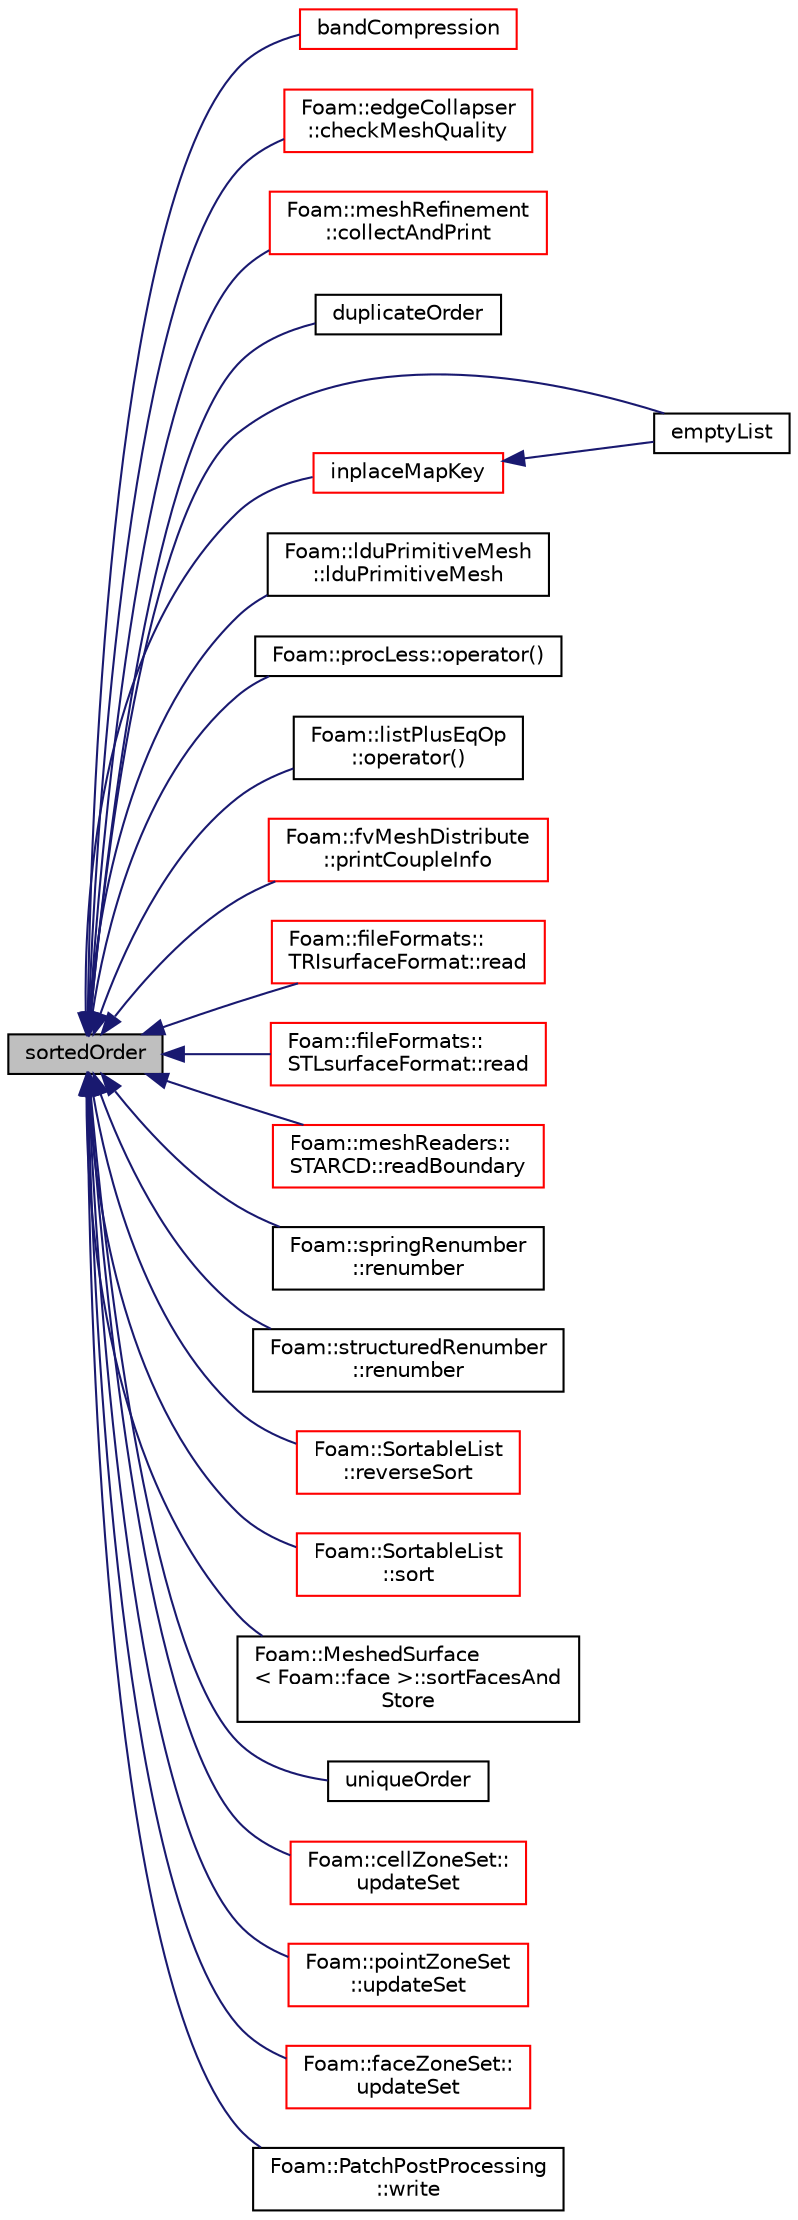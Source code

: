 digraph "sortedOrder"
{
  bgcolor="transparent";
  edge [fontname="Helvetica",fontsize="10",labelfontname="Helvetica",labelfontsize="10"];
  node [fontname="Helvetica",fontsize="10",shape=record];
  rankdir="LR";
  Node12894 [label="sortedOrder",height=0.2,width=0.4,color="black", fillcolor="grey75", style="filled", fontcolor="black"];
  Node12894 -> Node12895 [dir="back",color="midnightblue",fontsize="10",style="solid",fontname="Helvetica"];
  Node12895 [label="bandCompression",height=0.2,width=0.4,color="red",URL="$a21851.html#a60bfbd643d5b046c94fbaa71e5884846",tooltip="Renumbers the addressing to reduce the band of the matrix. "];
  Node12894 -> Node12898 [dir="back",color="midnightblue",fontsize="10",style="solid",fontname="Helvetica"];
  Node12898 [label="Foam::edgeCollapser\l::checkMeshQuality",height=0.2,width=0.4,color="red",URL="$a22401.html#a05c592dbdbe3fcc0728c2595750b5982",tooltip="Check mesh and mark points on faces in error. "];
  Node12894 -> Node12902 [dir="back",color="midnightblue",fontsize="10",style="solid",fontname="Helvetica"];
  Node12902 [label="Foam::meshRefinement\l::collectAndPrint",height=0.2,width=0.4,color="red",URL="$a25857.html#a160e7d4c318203845141f007b0a9aff6",tooltip="Print list according to (collected and) sorted coordinate. "];
  Node12894 -> Node12923 [dir="back",color="midnightblue",fontsize="10",style="solid",fontname="Helvetica"];
  Node12923 [label="duplicateOrder",height=0.2,width=0.4,color="black",URL="$a21851.html#a67c068bca7f99657a1b88fe5d860bb52"];
  Node12894 -> Node12924 [dir="back",color="midnightblue",fontsize="10",style="solid",fontname="Helvetica"];
  Node12924 [label="emptyList",height=0.2,width=0.4,color="black",URL="$a21851.html#aac3dd6ff6f51f3841ba88a3adb29e073",tooltip="Return reference to zero-sized list. Compare to List::null() which returns. "];
  Node12894 -> Node12925 [dir="back",color="midnightblue",fontsize="10",style="solid",fontname="Helvetica"];
  Node12925 [label="inplaceMapKey",height=0.2,width=0.4,color="red",URL="$a21851.html#a3e2f2c878960555a295056322ec7948d",tooltip="Recreate with mapped keys. Do not map elements with negative key. "];
  Node12925 -> Node12924 [dir="back",color="midnightblue",fontsize="10",style="solid",fontname="Helvetica"];
  Node12894 -> Node12941 [dir="back",color="midnightblue",fontsize="10",style="solid",fontname="Helvetica"];
  Node12941 [label="Foam::lduPrimitiveMesh\l::lduPrimitiveMesh",height=0.2,width=0.4,color="black",URL="$a28285.html#aeae1eb8af27cafdc116980dd48968d19",tooltip="Construct by combining multiple meshes. The meshes come from. "];
  Node12894 -> Node13009 [dir="back",color="midnightblue",fontsize="10",style="solid",fontname="Helvetica"];
  Node13009 [label="Foam::procLess::operator()",height=0.2,width=0.4,color="black",URL="$a28281.html#a49202d8cfd6e19f3d43c028252050ed7"];
  Node12894 -> Node12922 [dir="back",color="midnightblue",fontsize="10",style="solid",fontname="Helvetica"];
  Node12922 [label="Foam::listPlusEqOp\l::operator()",height=0.2,width=0.4,color="black",URL="$a25925.html#a2bca5855a51bffee2f0fe2aacc4aba10"];
  Node12894 -> Node13010 [dir="back",color="midnightblue",fontsize="10",style="solid",fontname="Helvetica"];
  Node13010 [label="Foam::fvMeshDistribute\l::printCoupleInfo",height=0.2,width=0.4,color="red",URL="$a22197.html#a0b2e9e5ba94679bbc5d807ecf02687e2",tooltip="Print some info on coupling data. "];
  Node12894 -> Node13012 [dir="back",color="midnightblue",fontsize="10",style="solid",fontname="Helvetica"];
  Node13012 [label="Foam::fileFormats::\lTRIsurfaceFormat::read",height=0.2,width=0.4,color="red",URL="$a30917.html#a464ebd67acbdff0014d4dae69e3ec4be",tooltip="Read from file. "];
  Node12894 -> Node13015 [dir="back",color="midnightblue",fontsize="10",style="solid",fontname="Helvetica"];
  Node13015 [label="Foam::fileFormats::\lSTLsurfaceFormat::read",height=0.2,width=0.4,color="red",URL="$a30901.html#a464ebd67acbdff0014d4dae69e3ec4be",tooltip="Read from file. "];
  Node12894 -> Node12942 [dir="back",color="midnightblue",fontsize="10",style="solid",fontname="Helvetica"];
  Node12942 [label="Foam::meshReaders::\lSTARCD::readBoundary",height=0.2,width=0.4,color="red",URL="$a22073.html#aaa5ec51e2b805018e53dda083fdaf762",tooltip="Read boundary (cell/face) definitions. "];
  Node12894 -> Node12943 [dir="back",color="midnightblue",fontsize="10",style="solid",fontname="Helvetica"];
  Node12943 [label="Foam::springRenumber\l::renumber",height=0.2,width=0.4,color="black",URL="$a30301.html#a0c124d0687d8a18ac84af7ebee2989af",tooltip="Return the order in which cells need to be visited, i.e. "];
  Node12894 -> Node12965 [dir="back",color="midnightblue",fontsize="10",style="solid",fontname="Helvetica"];
  Node12965 [label="Foam::structuredRenumber\l::renumber",height=0.2,width=0.4,color="black",URL="$a30309.html#a43e03f902cbbeb39d4552a7e1cee9e73",tooltip="Return the order in which cells need to be visited, i.e. "];
  Node12894 -> Node13018 [dir="back",color="midnightblue",fontsize="10",style="solid",fontname="Helvetica"];
  Node13018 [label="Foam::SortableList\l::reverseSort",height=0.2,width=0.4,color="red",URL="$a27033.html#a9ce3c2209a04ed8ea34d7b82ce913219",tooltip="Reverse (stable) sort the list. "];
  Node12894 -> Node13020 [dir="back",color="midnightblue",fontsize="10",style="solid",fontname="Helvetica"];
  Node13020 [label="Foam::SortableList\l::sort",height=0.2,width=0.4,color="red",URL="$a27033.html#a47fdc9eea42b6975cdc835bb2e08810e",tooltip="(stable) sort the list (if changed after construction time) "];
  Node12894 -> Node13035 [dir="back",color="midnightblue",fontsize="10",style="solid",fontname="Helvetica"];
  Node13035 [label="Foam::MeshedSurface\l\< Foam::face \>::sortFacesAnd\lStore",height=0.2,width=0.4,color="black",URL="$a30833.html#a795fef9eff7c806423be82d215f268c4",tooltip="Sort faces by zones and store sorted faces. "];
  Node12894 -> Node13036 [dir="back",color="midnightblue",fontsize="10",style="solid",fontname="Helvetica"];
  Node13036 [label="uniqueOrder",height=0.2,width=0.4,color="black",URL="$a21851.html#a8656d7fd299cba3f63699842f4a864b8"];
  Node12894 -> Node12985 [dir="back",color="midnightblue",fontsize="10",style="solid",fontname="Helvetica"];
  Node12985 [label="Foam::cellZoneSet::\lupdateSet",height=0.2,width=0.4,color="red",URL="$a26577.html#afc9e2e914d3928dd7281d2ac71452052",tooltip="Sort addressing and make cellSet part consistent with addressing. "];
  Node12894 -> Node12997 [dir="back",color="midnightblue",fontsize="10",style="solid",fontname="Helvetica"];
  Node12997 [label="Foam::pointZoneSet\l::updateSet",height=0.2,width=0.4,color="red",URL="$a26593.html#afc9e2e914d3928dd7281d2ac71452052",tooltip="Sort addressing and make pointSet part consistent with addressing. "];
  Node12894 -> Node13037 [dir="back",color="midnightblue",fontsize="10",style="solid",fontname="Helvetica"];
  Node13037 [label="Foam::faceZoneSet::\lupdateSet",height=0.2,width=0.4,color="red",URL="$a26585.html#afc9e2e914d3928dd7281d2ac71452052",tooltip="Sort addressing and make faceSet part consistent with addressing. "];
  Node12894 -> Node13061 [dir="back",color="midnightblue",fontsize="10",style="solid",fontname="Helvetica"];
  Node13061 [label="Foam::PatchPostProcessing\l::write",height=0.2,width=0.4,color="black",URL="$a25125.html#aac759501cf6c7895a70eecbef0226ae1",tooltip="Write post-processing info. "];
}
